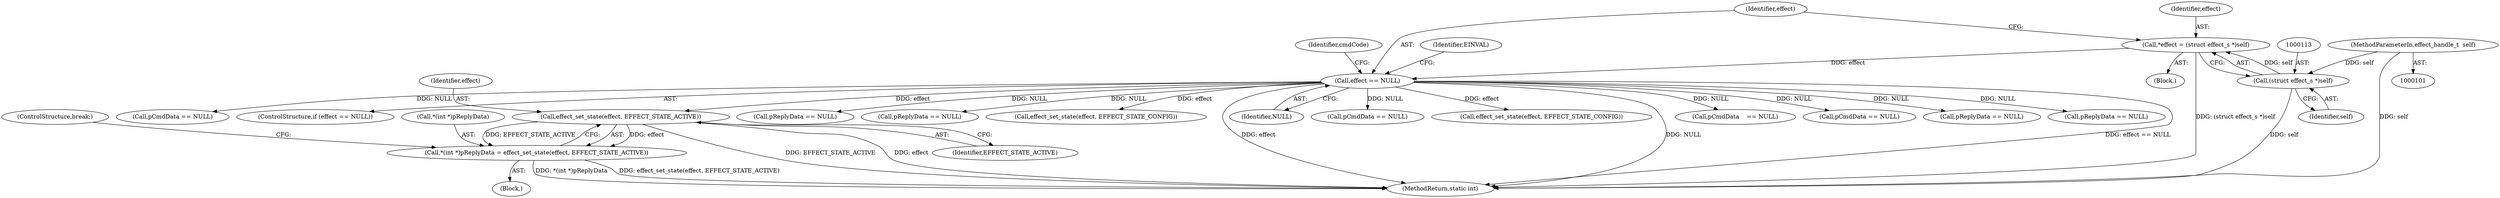 digraph "0_Android_073a80800f341325932c66818ce4302b312909a4_0@pointer" {
"1000383" [label="(Call,effect_set_state(effect, EFFECT_STATE_ACTIVE))"];
"1000116" [label="(Call,effect == NULL)"];
"1000110" [label="(Call,*effect = (struct effect_s *)self)"];
"1000112" [label="(Call,(struct effect_s *)self)"];
"1000102" [label="(MethodParameterIn,effect_handle_t  self)"];
"1000378" [label="(Call,*(int *)pReplyData = effect_set_state(effect, EFFECT_STATE_ACTIVE))"];
"1000204" [label="(Call,effect_set_state(effect, EFFECT_STATE_CONFIG))"];
"1000118" [label="(Identifier,NULL)"];
"1000239" [label="(Call,pCmdData == NULL)"];
"1000409" [label="(Call,effect_set_state(effect, EFFECT_STATE_CONFIG))"];
"1000487" [label="(MethodReturn,static int)"];
"1000123" [label="(Identifier,cmdCode)"];
"1000384" [label="(Identifier,effect)"];
"1000150" [label="(Call,pCmdData    == NULL)"];
"1000112" [label="(Call,(struct effect_s *)self)"];
"1000419" [label="(Call,pCmdData == NULL)"];
"1000390" [label="(Call,pReplyData == NULL)"];
"1000114" [label="(Identifier,self)"];
"1000383" [label="(Call,effect_set_state(effect, EFFECT_STATE_ACTIVE))"];
"1000110" [label="(Call,*effect = (struct effect_s *)self)"];
"1000124" [label="(Block,)"];
"1000211" [label="(Call,pReplyData == NULL)"];
"1000309" [label="(Call,pCmdData == NULL)"];
"1000117" [label="(Identifier,effect)"];
"1000386" [label="(ControlStructure,break;)"];
"1000108" [label="(Block,)"];
"1000378" [label="(Call,*(int *)pReplyData = effect_set_state(effect, EFFECT_STATE_ACTIVE))"];
"1000385" [label="(Identifier,EFFECT_STATE_ACTIVE)"];
"1000121" [label="(Identifier,EINVAL)"];
"1000115" [label="(ControlStructure,if (effect == NULL))"];
"1000116" [label="(Call,effect == NULL)"];
"1000379" [label="(Call,*(int *)pReplyData)"];
"1000128" [label="(Call,pReplyData == NULL)"];
"1000102" [label="(MethodParameterIn,effect_handle_t  self)"];
"1000111" [label="(Identifier,effect)"];
"1000364" [label="(Call,pReplyData == NULL)"];
"1000383" -> "1000378"  [label="AST: "];
"1000383" -> "1000385"  [label="CFG: "];
"1000384" -> "1000383"  [label="AST: "];
"1000385" -> "1000383"  [label="AST: "];
"1000378" -> "1000383"  [label="CFG: "];
"1000383" -> "1000487"  [label="DDG: effect"];
"1000383" -> "1000487"  [label="DDG: EFFECT_STATE_ACTIVE"];
"1000383" -> "1000378"  [label="DDG: effect"];
"1000383" -> "1000378"  [label="DDG: EFFECT_STATE_ACTIVE"];
"1000116" -> "1000383"  [label="DDG: effect"];
"1000116" -> "1000115"  [label="AST: "];
"1000116" -> "1000118"  [label="CFG: "];
"1000117" -> "1000116"  [label="AST: "];
"1000118" -> "1000116"  [label="AST: "];
"1000121" -> "1000116"  [label="CFG: "];
"1000123" -> "1000116"  [label="CFG: "];
"1000116" -> "1000487"  [label="DDG: effect"];
"1000116" -> "1000487"  [label="DDG: NULL"];
"1000116" -> "1000487"  [label="DDG: effect == NULL"];
"1000110" -> "1000116"  [label="DDG: effect"];
"1000116" -> "1000128"  [label="DDG: NULL"];
"1000116" -> "1000150"  [label="DDG: NULL"];
"1000116" -> "1000204"  [label="DDG: effect"];
"1000116" -> "1000211"  [label="DDG: NULL"];
"1000116" -> "1000239"  [label="DDG: NULL"];
"1000116" -> "1000309"  [label="DDG: NULL"];
"1000116" -> "1000364"  [label="DDG: NULL"];
"1000116" -> "1000390"  [label="DDG: NULL"];
"1000116" -> "1000409"  [label="DDG: effect"];
"1000116" -> "1000419"  [label="DDG: NULL"];
"1000110" -> "1000108"  [label="AST: "];
"1000110" -> "1000112"  [label="CFG: "];
"1000111" -> "1000110"  [label="AST: "];
"1000112" -> "1000110"  [label="AST: "];
"1000117" -> "1000110"  [label="CFG: "];
"1000110" -> "1000487"  [label="DDG: (struct effect_s *)self"];
"1000112" -> "1000110"  [label="DDG: self"];
"1000112" -> "1000114"  [label="CFG: "];
"1000113" -> "1000112"  [label="AST: "];
"1000114" -> "1000112"  [label="AST: "];
"1000112" -> "1000487"  [label="DDG: self"];
"1000102" -> "1000112"  [label="DDG: self"];
"1000102" -> "1000101"  [label="AST: "];
"1000102" -> "1000487"  [label="DDG: self"];
"1000378" -> "1000124"  [label="AST: "];
"1000379" -> "1000378"  [label="AST: "];
"1000386" -> "1000378"  [label="CFG: "];
"1000378" -> "1000487"  [label="DDG: effect_set_state(effect, EFFECT_STATE_ACTIVE)"];
"1000378" -> "1000487"  [label="DDG: *(int *)pReplyData"];
}
